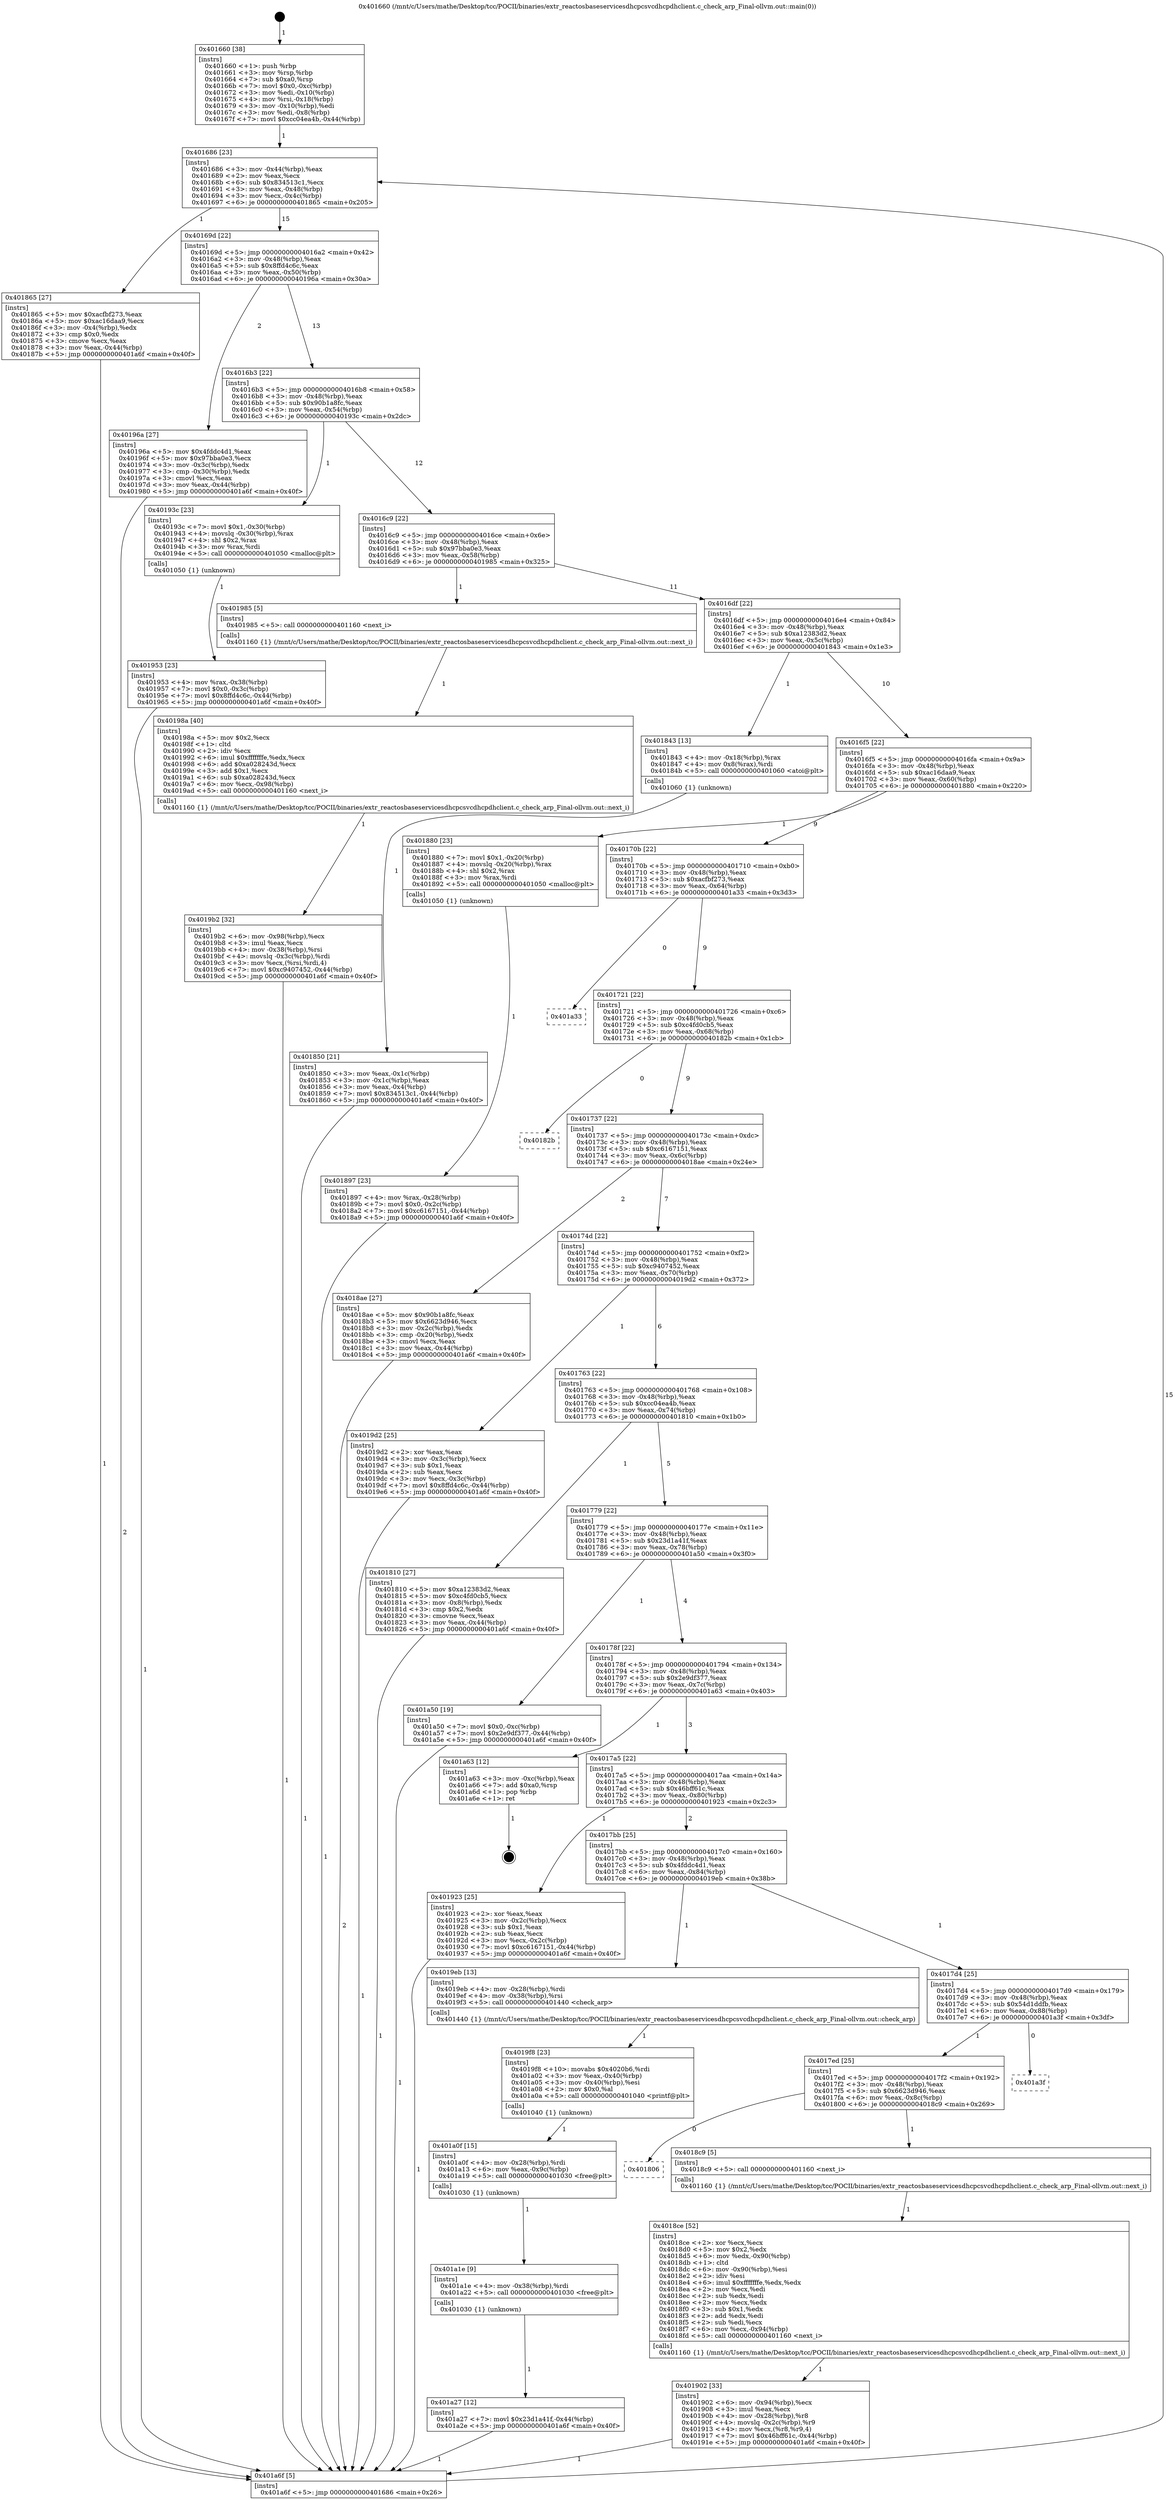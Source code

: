 digraph "0x401660" {
  label = "0x401660 (/mnt/c/Users/mathe/Desktop/tcc/POCII/binaries/extr_reactosbaseservicesdhcpcsvcdhcpdhclient.c_check_arp_Final-ollvm.out::main(0))"
  labelloc = "t"
  node[shape=record]

  Entry [label="",width=0.3,height=0.3,shape=circle,fillcolor=black,style=filled]
  "0x401686" [label="{
     0x401686 [23]\l
     | [instrs]\l
     &nbsp;&nbsp;0x401686 \<+3\>: mov -0x44(%rbp),%eax\l
     &nbsp;&nbsp;0x401689 \<+2\>: mov %eax,%ecx\l
     &nbsp;&nbsp;0x40168b \<+6\>: sub $0x834513c1,%ecx\l
     &nbsp;&nbsp;0x401691 \<+3\>: mov %eax,-0x48(%rbp)\l
     &nbsp;&nbsp;0x401694 \<+3\>: mov %ecx,-0x4c(%rbp)\l
     &nbsp;&nbsp;0x401697 \<+6\>: je 0000000000401865 \<main+0x205\>\l
  }"]
  "0x401865" [label="{
     0x401865 [27]\l
     | [instrs]\l
     &nbsp;&nbsp;0x401865 \<+5\>: mov $0xacfbf273,%eax\l
     &nbsp;&nbsp;0x40186a \<+5\>: mov $0xac16daa9,%ecx\l
     &nbsp;&nbsp;0x40186f \<+3\>: mov -0x4(%rbp),%edx\l
     &nbsp;&nbsp;0x401872 \<+3\>: cmp $0x0,%edx\l
     &nbsp;&nbsp;0x401875 \<+3\>: cmove %ecx,%eax\l
     &nbsp;&nbsp;0x401878 \<+3\>: mov %eax,-0x44(%rbp)\l
     &nbsp;&nbsp;0x40187b \<+5\>: jmp 0000000000401a6f \<main+0x40f\>\l
  }"]
  "0x40169d" [label="{
     0x40169d [22]\l
     | [instrs]\l
     &nbsp;&nbsp;0x40169d \<+5\>: jmp 00000000004016a2 \<main+0x42\>\l
     &nbsp;&nbsp;0x4016a2 \<+3\>: mov -0x48(%rbp),%eax\l
     &nbsp;&nbsp;0x4016a5 \<+5\>: sub $0x8ffd4c6c,%eax\l
     &nbsp;&nbsp;0x4016aa \<+3\>: mov %eax,-0x50(%rbp)\l
     &nbsp;&nbsp;0x4016ad \<+6\>: je 000000000040196a \<main+0x30a\>\l
  }"]
  Exit [label="",width=0.3,height=0.3,shape=circle,fillcolor=black,style=filled,peripheries=2]
  "0x40196a" [label="{
     0x40196a [27]\l
     | [instrs]\l
     &nbsp;&nbsp;0x40196a \<+5\>: mov $0x4fddc4d1,%eax\l
     &nbsp;&nbsp;0x40196f \<+5\>: mov $0x97bba0e3,%ecx\l
     &nbsp;&nbsp;0x401974 \<+3\>: mov -0x3c(%rbp),%edx\l
     &nbsp;&nbsp;0x401977 \<+3\>: cmp -0x30(%rbp),%edx\l
     &nbsp;&nbsp;0x40197a \<+3\>: cmovl %ecx,%eax\l
     &nbsp;&nbsp;0x40197d \<+3\>: mov %eax,-0x44(%rbp)\l
     &nbsp;&nbsp;0x401980 \<+5\>: jmp 0000000000401a6f \<main+0x40f\>\l
  }"]
  "0x4016b3" [label="{
     0x4016b3 [22]\l
     | [instrs]\l
     &nbsp;&nbsp;0x4016b3 \<+5\>: jmp 00000000004016b8 \<main+0x58\>\l
     &nbsp;&nbsp;0x4016b8 \<+3\>: mov -0x48(%rbp),%eax\l
     &nbsp;&nbsp;0x4016bb \<+5\>: sub $0x90b1a8fc,%eax\l
     &nbsp;&nbsp;0x4016c0 \<+3\>: mov %eax,-0x54(%rbp)\l
     &nbsp;&nbsp;0x4016c3 \<+6\>: je 000000000040193c \<main+0x2dc\>\l
  }"]
  "0x401a27" [label="{
     0x401a27 [12]\l
     | [instrs]\l
     &nbsp;&nbsp;0x401a27 \<+7\>: movl $0x23d1a41f,-0x44(%rbp)\l
     &nbsp;&nbsp;0x401a2e \<+5\>: jmp 0000000000401a6f \<main+0x40f\>\l
  }"]
  "0x40193c" [label="{
     0x40193c [23]\l
     | [instrs]\l
     &nbsp;&nbsp;0x40193c \<+7\>: movl $0x1,-0x30(%rbp)\l
     &nbsp;&nbsp;0x401943 \<+4\>: movslq -0x30(%rbp),%rax\l
     &nbsp;&nbsp;0x401947 \<+4\>: shl $0x2,%rax\l
     &nbsp;&nbsp;0x40194b \<+3\>: mov %rax,%rdi\l
     &nbsp;&nbsp;0x40194e \<+5\>: call 0000000000401050 \<malloc@plt\>\l
     | [calls]\l
     &nbsp;&nbsp;0x401050 \{1\} (unknown)\l
  }"]
  "0x4016c9" [label="{
     0x4016c9 [22]\l
     | [instrs]\l
     &nbsp;&nbsp;0x4016c9 \<+5\>: jmp 00000000004016ce \<main+0x6e\>\l
     &nbsp;&nbsp;0x4016ce \<+3\>: mov -0x48(%rbp),%eax\l
     &nbsp;&nbsp;0x4016d1 \<+5\>: sub $0x97bba0e3,%eax\l
     &nbsp;&nbsp;0x4016d6 \<+3\>: mov %eax,-0x58(%rbp)\l
     &nbsp;&nbsp;0x4016d9 \<+6\>: je 0000000000401985 \<main+0x325\>\l
  }"]
  "0x401a1e" [label="{
     0x401a1e [9]\l
     | [instrs]\l
     &nbsp;&nbsp;0x401a1e \<+4\>: mov -0x38(%rbp),%rdi\l
     &nbsp;&nbsp;0x401a22 \<+5\>: call 0000000000401030 \<free@plt\>\l
     | [calls]\l
     &nbsp;&nbsp;0x401030 \{1\} (unknown)\l
  }"]
  "0x401985" [label="{
     0x401985 [5]\l
     | [instrs]\l
     &nbsp;&nbsp;0x401985 \<+5\>: call 0000000000401160 \<next_i\>\l
     | [calls]\l
     &nbsp;&nbsp;0x401160 \{1\} (/mnt/c/Users/mathe/Desktop/tcc/POCII/binaries/extr_reactosbaseservicesdhcpcsvcdhcpdhclient.c_check_arp_Final-ollvm.out::next_i)\l
  }"]
  "0x4016df" [label="{
     0x4016df [22]\l
     | [instrs]\l
     &nbsp;&nbsp;0x4016df \<+5\>: jmp 00000000004016e4 \<main+0x84\>\l
     &nbsp;&nbsp;0x4016e4 \<+3\>: mov -0x48(%rbp),%eax\l
     &nbsp;&nbsp;0x4016e7 \<+5\>: sub $0xa12383d2,%eax\l
     &nbsp;&nbsp;0x4016ec \<+3\>: mov %eax,-0x5c(%rbp)\l
     &nbsp;&nbsp;0x4016ef \<+6\>: je 0000000000401843 \<main+0x1e3\>\l
  }"]
  "0x401a0f" [label="{
     0x401a0f [15]\l
     | [instrs]\l
     &nbsp;&nbsp;0x401a0f \<+4\>: mov -0x28(%rbp),%rdi\l
     &nbsp;&nbsp;0x401a13 \<+6\>: mov %eax,-0x9c(%rbp)\l
     &nbsp;&nbsp;0x401a19 \<+5\>: call 0000000000401030 \<free@plt\>\l
     | [calls]\l
     &nbsp;&nbsp;0x401030 \{1\} (unknown)\l
  }"]
  "0x401843" [label="{
     0x401843 [13]\l
     | [instrs]\l
     &nbsp;&nbsp;0x401843 \<+4\>: mov -0x18(%rbp),%rax\l
     &nbsp;&nbsp;0x401847 \<+4\>: mov 0x8(%rax),%rdi\l
     &nbsp;&nbsp;0x40184b \<+5\>: call 0000000000401060 \<atoi@plt\>\l
     | [calls]\l
     &nbsp;&nbsp;0x401060 \{1\} (unknown)\l
  }"]
  "0x4016f5" [label="{
     0x4016f5 [22]\l
     | [instrs]\l
     &nbsp;&nbsp;0x4016f5 \<+5\>: jmp 00000000004016fa \<main+0x9a\>\l
     &nbsp;&nbsp;0x4016fa \<+3\>: mov -0x48(%rbp),%eax\l
     &nbsp;&nbsp;0x4016fd \<+5\>: sub $0xac16daa9,%eax\l
     &nbsp;&nbsp;0x401702 \<+3\>: mov %eax,-0x60(%rbp)\l
     &nbsp;&nbsp;0x401705 \<+6\>: je 0000000000401880 \<main+0x220\>\l
  }"]
  "0x4019f8" [label="{
     0x4019f8 [23]\l
     | [instrs]\l
     &nbsp;&nbsp;0x4019f8 \<+10\>: movabs $0x4020b6,%rdi\l
     &nbsp;&nbsp;0x401a02 \<+3\>: mov %eax,-0x40(%rbp)\l
     &nbsp;&nbsp;0x401a05 \<+3\>: mov -0x40(%rbp),%esi\l
     &nbsp;&nbsp;0x401a08 \<+2\>: mov $0x0,%al\l
     &nbsp;&nbsp;0x401a0a \<+5\>: call 0000000000401040 \<printf@plt\>\l
     | [calls]\l
     &nbsp;&nbsp;0x401040 \{1\} (unknown)\l
  }"]
  "0x401880" [label="{
     0x401880 [23]\l
     | [instrs]\l
     &nbsp;&nbsp;0x401880 \<+7\>: movl $0x1,-0x20(%rbp)\l
     &nbsp;&nbsp;0x401887 \<+4\>: movslq -0x20(%rbp),%rax\l
     &nbsp;&nbsp;0x40188b \<+4\>: shl $0x2,%rax\l
     &nbsp;&nbsp;0x40188f \<+3\>: mov %rax,%rdi\l
     &nbsp;&nbsp;0x401892 \<+5\>: call 0000000000401050 \<malloc@plt\>\l
     | [calls]\l
     &nbsp;&nbsp;0x401050 \{1\} (unknown)\l
  }"]
  "0x40170b" [label="{
     0x40170b [22]\l
     | [instrs]\l
     &nbsp;&nbsp;0x40170b \<+5\>: jmp 0000000000401710 \<main+0xb0\>\l
     &nbsp;&nbsp;0x401710 \<+3\>: mov -0x48(%rbp),%eax\l
     &nbsp;&nbsp;0x401713 \<+5\>: sub $0xacfbf273,%eax\l
     &nbsp;&nbsp;0x401718 \<+3\>: mov %eax,-0x64(%rbp)\l
     &nbsp;&nbsp;0x40171b \<+6\>: je 0000000000401a33 \<main+0x3d3\>\l
  }"]
  "0x4019b2" [label="{
     0x4019b2 [32]\l
     | [instrs]\l
     &nbsp;&nbsp;0x4019b2 \<+6\>: mov -0x98(%rbp),%ecx\l
     &nbsp;&nbsp;0x4019b8 \<+3\>: imul %eax,%ecx\l
     &nbsp;&nbsp;0x4019bb \<+4\>: mov -0x38(%rbp),%rsi\l
     &nbsp;&nbsp;0x4019bf \<+4\>: movslq -0x3c(%rbp),%rdi\l
     &nbsp;&nbsp;0x4019c3 \<+3\>: mov %ecx,(%rsi,%rdi,4)\l
     &nbsp;&nbsp;0x4019c6 \<+7\>: movl $0xc9407452,-0x44(%rbp)\l
     &nbsp;&nbsp;0x4019cd \<+5\>: jmp 0000000000401a6f \<main+0x40f\>\l
  }"]
  "0x401a33" [label="{
     0x401a33\l
  }", style=dashed]
  "0x401721" [label="{
     0x401721 [22]\l
     | [instrs]\l
     &nbsp;&nbsp;0x401721 \<+5\>: jmp 0000000000401726 \<main+0xc6\>\l
     &nbsp;&nbsp;0x401726 \<+3\>: mov -0x48(%rbp),%eax\l
     &nbsp;&nbsp;0x401729 \<+5\>: sub $0xc4fd0cb5,%eax\l
     &nbsp;&nbsp;0x40172e \<+3\>: mov %eax,-0x68(%rbp)\l
     &nbsp;&nbsp;0x401731 \<+6\>: je 000000000040182b \<main+0x1cb\>\l
  }"]
  "0x40198a" [label="{
     0x40198a [40]\l
     | [instrs]\l
     &nbsp;&nbsp;0x40198a \<+5\>: mov $0x2,%ecx\l
     &nbsp;&nbsp;0x40198f \<+1\>: cltd\l
     &nbsp;&nbsp;0x401990 \<+2\>: idiv %ecx\l
     &nbsp;&nbsp;0x401992 \<+6\>: imul $0xfffffffe,%edx,%ecx\l
     &nbsp;&nbsp;0x401998 \<+6\>: add $0xa028243d,%ecx\l
     &nbsp;&nbsp;0x40199e \<+3\>: add $0x1,%ecx\l
     &nbsp;&nbsp;0x4019a1 \<+6\>: sub $0xa028243d,%ecx\l
     &nbsp;&nbsp;0x4019a7 \<+6\>: mov %ecx,-0x98(%rbp)\l
     &nbsp;&nbsp;0x4019ad \<+5\>: call 0000000000401160 \<next_i\>\l
     | [calls]\l
     &nbsp;&nbsp;0x401160 \{1\} (/mnt/c/Users/mathe/Desktop/tcc/POCII/binaries/extr_reactosbaseservicesdhcpcsvcdhcpdhclient.c_check_arp_Final-ollvm.out::next_i)\l
  }"]
  "0x40182b" [label="{
     0x40182b\l
  }", style=dashed]
  "0x401737" [label="{
     0x401737 [22]\l
     | [instrs]\l
     &nbsp;&nbsp;0x401737 \<+5\>: jmp 000000000040173c \<main+0xdc\>\l
     &nbsp;&nbsp;0x40173c \<+3\>: mov -0x48(%rbp),%eax\l
     &nbsp;&nbsp;0x40173f \<+5\>: sub $0xc6167151,%eax\l
     &nbsp;&nbsp;0x401744 \<+3\>: mov %eax,-0x6c(%rbp)\l
     &nbsp;&nbsp;0x401747 \<+6\>: je 00000000004018ae \<main+0x24e\>\l
  }"]
  "0x401953" [label="{
     0x401953 [23]\l
     | [instrs]\l
     &nbsp;&nbsp;0x401953 \<+4\>: mov %rax,-0x38(%rbp)\l
     &nbsp;&nbsp;0x401957 \<+7\>: movl $0x0,-0x3c(%rbp)\l
     &nbsp;&nbsp;0x40195e \<+7\>: movl $0x8ffd4c6c,-0x44(%rbp)\l
     &nbsp;&nbsp;0x401965 \<+5\>: jmp 0000000000401a6f \<main+0x40f\>\l
  }"]
  "0x4018ae" [label="{
     0x4018ae [27]\l
     | [instrs]\l
     &nbsp;&nbsp;0x4018ae \<+5\>: mov $0x90b1a8fc,%eax\l
     &nbsp;&nbsp;0x4018b3 \<+5\>: mov $0x6623d946,%ecx\l
     &nbsp;&nbsp;0x4018b8 \<+3\>: mov -0x2c(%rbp),%edx\l
     &nbsp;&nbsp;0x4018bb \<+3\>: cmp -0x20(%rbp),%edx\l
     &nbsp;&nbsp;0x4018be \<+3\>: cmovl %ecx,%eax\l
     &nbsp;&nbsp;0x4018c1 \<+3\>: mov %eax,-0x44(%rbp)\l
     &nbsp;&nbsp;0x4018c4 \<+5\>: jmp 0000000000401a6f \<main+0x40f\>\l
  }"]
  "0x40174d" [label="{
     0x40174d [22]\l
     | [instrs]\l
     &nbsp;&nbsp;0x40174d \<+5\>: jmp 0000000000401752 \<main+0xf2\>\l
     &nbsp;&nbsp;0x401752 \<+3\>: mov -0x48(%rbp),%eax\l
     &nbsp;&nbsp;0x401755 \<+5\>: sub $0xc9407452,%eax\l
     &nbsp;&nbsp;0x40175a \<+3\>: mov %eax,-0x70(%rbp)\l
     &nbsp;&nbsp;0x40175d \<+6\>: je 00000000004019d2 \<main+0x372\>\l
  }"]
  "0x401902" [label="{
     0x401902 [33]\l
     | [instrs]\l
     &nbsp;&nbsp;0x401902 \<+6\>: mov -0x94(%rbp),%ecx\l
     &nbsp;&nbsp;0x401908 \<+3\>: imul %eax,%ecx\l
     &nbsp;&nbsp;0x40190b \<+4\>: mov -0x28(%rbp),%r8\l
     &nbsp;&nbsp;0x40190f \<+4\>: movslq -0x2c(%rbp),%r9\l
     &nbsp;&nbsp;0x401913 \<+4\>: mov %ecx,(%r8,%r9,4)\l
     &nbsp;&nbsp;0x401917 \<+7\>: movl $0x46bff61c,-0x44(%rbp)\l
     &nbsp;&nbsp;0x40191e \<+5\>: jmp 0000000000401a6f \<main+0x40f\>\l
  }"]
  "0x4019d2" [label="{
     0x4019d2 [25]\l
     | [instrs]\l
     &nbsp;&nbsp;0x4019d2 \<+2\>: xor %eax,%eax\l
     &nbsp;&nbsp;0x4019d4 \<+3\>: mov -0x3c(%rbp),%ecx\l
     &nbsp;&nbsp;0x4019d7 \<+3\>: sub $0x1,%eax\l
     &nbsp;&nbsp;0x4019da \<+2\>: sub %eax,%ecx\l
     &nbsp;&nbsp;0x4019dc \<+3\>: mov %ecx,-0x3c(%rbp)\l
     &nbsp;&nbsp;0x4019df \<+7\>: movl $0x8ffd4c6c,-0x44(%rbp)\l
     &nbsp;&nbsp;0x4019e6 \<+5\>: jmp 0000000000401a6f \<main+0x40f\>\l
  }"]
  "0x401763" [label="{
     0x401763 [22]\l
     | [instrs]\l
     &nbsp;&nbsp;0x401763 \<+5\>: jmp 0000000000401768 \<main+0x108\>\l
     &nbsp;&nbsp;0x401768 \<+3\>: mov -0x48(%rbp),%eax\l
     &nbsp;&nbsp;0x40176b \<+5\>: sub $0xcc04ea4b,%eax\l
     &nbsp;&nbsp;0x401770 \<+3\>: mov %eax,-0x74(%rbp)\l
     &nbsp;&nbsp;0x401773 \<+6\>: je 0000000000401810 \<main+0x1b0\>\l
  }"]
  "0x4018ce" [label="{
     0x4018ce [52]\l
     | [instrs]\l
     &nbsp;&nbsp;0x4018ce \<+2\>: xor %ecx,%ecx\l
     &nbsp;&nbsp;0x4018d0 \<+5\>: mov $0x2,%edx\l
     &nbsp;&nbsp;0x4018d5 \<+6\>: mov %edx,-0x90(%rbp)\l
     &nbsp;&nbsp;0x4018db \<+1\>: cltd\l
     &nbsp;&nbsp;0x4018dc \<+6\>: mov -0x90(%rbp),%esi\l
     &nbsp;&nbsp;0x4018e2 \<+2\>: idiv %esi\l
     &nbsp;&nbsp;0x4018e4 \<+6\>: imul $0xfffffffe,%edx,%edx\l
     &nbsp;&nbsp;0x4018ea \<+2\>: mov %ecx,%edi\l
     &nbsp;&nbsp;0x4018ec \<+2\>: sub %edx,%edi\l
     &nbsp;&nbsp;0x4018ee \<+2\>: mov %ecx,%edx\l
     &nbsp;&nbsp;0x4018f0 \<+3\>: sub $0x1,%edx\l
     &nbsp;&nbsp;0x4018f3 \<+2\>: add %edx,%edi\l
     &nbsp;&nbsp;0x4018f5 \<+2\>: sub %edi,%ecx\l
     &nbsp;&nbsp;0x4018f7 \<+6\>: mov %ecx,-0x94(%rbp)\l
     &nbsp;&nbsp;0x4018fd \<+5\>: call 0000000000401160 \<next_i\>\l
     | [calls]\l
     &nbsp;&nbsp;0x401160 \{1\} (/mnt/c/Users/mathe/Desktop/tcc/POCII/binaries/extr_reactosbaseservicesdhcpcsvcdhcpdhclient.c_check_arp_Final-ollvm.out::next_i)\l
  }"]
  "0x401810" [label="{
     0x401810 [27]\l
     | [instrs]\l
     &nbsp;&nbsp;0x401810 \<+5\>: mov $0xa12383d2,%eax\l
     &nbsp;&nbsp;0x401815 \<+5\>: mov $0xc4fd0cb5,%ecx\l
     &nbsp;&nbsp;0x40181a \<+3\>: mov -0x8(%rbp),%edx\l
     &nbsp;&nbsp;0x40181d \<+3\>: cmp $0x2,%edx\l
     &nbsp;&nbsp;0x401820 \<+3\>: cmovne %ecx,%eax\l
     &nbsp;&nbsp;0x401823 \<+3\>: mov %eax,-0x44(%rbp)\l
     &nbsp;&nbsp;0x401826 \<+5\>: jmp 0000000000401a6f \<main+0x40f\>\l
  }"]
  "0x401779" [label="{
     0x401779 [22]\l
     | [instrs]\l
     &nbsp;&nbsp;0x401779 \<+5\>: jmp 000000000040177e \<main+0x11e\>\l
     &nbsp;&nbsp;0x40177e \<+3\>: mov -0x48(%rbp),%eax\l
     &nbsp;&nbsp;0x401781 \<+5\>: sub $0x23d1a41f,%eax\l
     &nbsp;&nbsp;0x401786 \<+3\>: mov %eax,-0x78(%rbp)\l
     &nbsp;&nbsp;0x401789 \<+6\>: je 0000000000401a50 \<main+0x3f0\>\l
  }"]
  "0x401a6f" [label="{
     0x401a6f [5]\l
     | [instrs]\l
     &nbsp;&nbsp;0x401a6f \<+5\>: jmp 0000000000401686 \<main+0x26\>\l
  }"]
  "0x401660" [label="{
     0x401660 [38]\l
     | [instrs]\l
     &nbsp;&nbsp;0x401660 \<+1\>: push %rbp\l
     &nbsp;&nbsp;0x401661 \<+3\>: mov %rsp,%rbp\l
     &nbsp;&nbsp;0x401664 \<+7\>: sub $0xa0,%rsp\l
     &nbsp;&nbsp;0x40166b \<+7\>: movl $0x0,-0xc(%rbp)\l
     &nbsp;&nbsp;0x401672 \<+3\>: mov %edi,-0x10(%rbp)\l
     &nbsp;&nbsp;0x401675 \<+4\>: mov %rsi,-0x18(%rbp)\l
     &nbsp;&nbsp;0x401679 \<+3\>: mov -0x10(%rbp),%edi\l
     &nbsp;&nbsp;0x40167c \<+3\>: mov %edi,-0x8(%rbp)\l
     &nbsp;&nbsp;0x40167f \<+7\>: movl $0xcc04ea4b,-0x44(%rbp)\l
  }"]
  "0x401850" [label="{
     0x401850 [21]\l
     | [instrs]\l
     &nbsp;&nbsp;0x401850 \<+3\>: mov %eax,-0x1c(%rbp)\l
     &nbsp;&nbsp;0x401853 \<+3\>: mov -0x1c(%rbp),%eax\l
     &nbsp;&nbsp;0x401856 \<+3\>: mov %eax,-0x4(%rbp)\l
     &nbsp;&nbsp;0x401859 \<+7\>: movl $0x834513c1,-0x44(%rbp)\l
     &nbsp;&nbsp;0x401860 \<+5\>: jmp 0000000000401a6f \<main+0x40f\>\l
  }"]
  "0x401897" [label="{
     0x401897 [23]\l
     | [instrs]\l
     &nbsp;&nbsp;0x401897 \<+4\>: mov %rax,-0x28(%rbp)\l
     &nbsp;&nbsp;0x40189b \<+7\>: movl $0x0,-0x2c(%rbp)\l
     &nbsp;&nbsp;0x4018a2 \<+7\>: movl $0xc6167151,-0x44(%rbp)\l
     &nbsp;&nbsp;0x4018a9 \<+5\>: jmp 0000000000401a6f \<main+0x40f\>\l
  }"]
  "0x401806" [label="{
     0x401806\l
  }", style=dashed]
  "0x401a50" [label="{
     0x401a50 [19]\l
     | [instrs]\l
     &nbsp;&nbsp;0x401a50 \<+7\>: movl $0x0,-0xc(%rbp)\l
     &nbsp;&nbsp;0x401a57 \<+7\>: movl $0x2e9df377,-0x44(%rbp)\l
     &nbsp;&nbsp;0x401a5e \<+5\>: jmp 0000000000401a6f \<main+0x40f\>\l
  }"]
  "0x40178f" [label="{
     0x40178f [22]\l
     | [instrs]\l
     &nbsp;&nbsp;0x40178f \<+5\>: jmp 0000000000401794 \<main+0x134\>\l
     &nbsp;&nbsp;0x401794 \<+3\>: mov -0x48(%rbp),%eax\l
     &nbsp;&nbsp;0x401797 \<+5\>: sub $0x2e9df377,%eax\l
     &nbsp;&nbsp;0x40179c \<+3\>: mov %eax,-0x7c(%rbp)\l
     &nbsp;&nbsp;0x40179f \<+6\>: je 0000000000401a63 \<main+0x403\>\l
  }"]
  "0x4018c9" [label="{
     0x4018c9 [5]\l
     | [instrs]\l
     &nbsp;&nbsp;0x4018c9 \<+5\>: call 0000000000401160 \<next_i\>\l
     | [calls]\l
     &nbsp;&nbsp;0x401160 \{1\} (/mnt/c/Users/mathe/Desktop/tcc/POCII/binaries/extr_reactosbaseservicesdhcpcsvcdhcpdhclient.c_check_arp_Final-ollvm.out::next_i)\l
  }"]
  "0x401a63" [label="{
     0x401a63 [12]\l
     | [instrs]\l
     &nbsp;&nbsp;0x401a63 \<+3\>: mov -0xc(%rbp),%eax\l
     &nbsp;&nbsp;0x401a66 \<+7\>: add $0xa0,%rsp\l
     &nbsp;&nbsp;0x401a6d \<+1\>: pop %rbp\l
     &nbsp;&nbsp;0x401a6e \<+1\>: ret\l
  }"]
  "0x4017a5" [label="{
     0x4017a5 [22]\l
     | [instrs]\l
     &nbsp;&nbsp;0x4017a5 \<+5\>: jmp 00000000004017aa \<main+0x14a\>\l
     &nbsp;&nbsp;0x4017aa \<+3\>: mov -0x48(%rbp),%eax\l
     &nbsp;&nbsp;0x4017ad \<+5\>: sub $0x46bff61c,%eax\l
     &nbsp;&nbsp;0x4017b2 \<+3\>: mov %eax,-0x80(%rbp)\l
     &nbsp;&nbsp;0x4017b5 \<+6\>: je 0000000000401923 \<main+0x2c3\>\l
  }"]
  "0x4017ed" [label="{
     0x4017ed [25]\l
     | [instrs]\l
     &nbsp;&nbsp;0x4017ed \<+5\>: jmp 00000000004017f2 \<main+0x192\>\l
     &nbsp;&nbsp;0x4017f2 \<+3\>: mov -0x48(%rbp),%eax\l
     &nbsp;&nbsp;0x4017f5 \<+5\>: sub $0x6623d946,%eax\l
     &nbsp;&nbsp;0x4017fa \<+6\>: mov %eax,-0x8c(%rbp)\l
     &nbsp;&nbsp;0x401800 \<+6\>: je 00000000004018c9 \<main+0x269\>\l
  }"]
  "0x401923" [label="{
     0x401923 [25]\l
     | [instrs]\l
     &nbsp;&nbsp;0x401923 \<+2\>: xor %eax,%eax\l
     &nbsp;&nbsp;0x401925 \<+3\>: mov -0x2c(%rbp),%ecx\l
     &nbsp;&nbsp;0x401928 \<+3\>: sub $0x1,%eax\l
     &nbsp;&nbsp;0x40192b \<+2\>: sub %eax,%ecx\l
     &nbsp;&nbsp;0x40192d \<+3\>: mov %ecx,-0x2c(%rbp)\l
     &nbsp;&nbsp;0x401930 \<+7\>: movl $0xc6167151,-0x44(%rbp)\l
     &nbsp;&nbsp;0x401937 \<+5\>: jmp 0000000000401a6f \<main+0x40f\>\l
  }"]
  "0x4017bb" [label="{
     0x4017bb [25]\l
     | [instrs]\l
     &nbsp;&nbsp;0x4017bb \<+5\>: jmp 00000000004017c0 \<main+0x160\>\l
     &nbsp;&nbsp;0x4017c0 \<+3\>: mov -0x48(%rbp),%eax\l
     &nbsp;&nbsp;0x4017c3 \<+5\>: sub $0x4fddc4d1,%eax\l
     &nbsp;&nbsp;0x4017c8 \<+6\>: mov %eax,-0x84(%rbp)\l
     &nbsp;&nbsp;0x4017ce \<+6\>: je 00000000004019eb \<main+0x38b\>\l
  }"]
  "0x401a3f" [label="{
     0x401a3f\l
  }", style=dashed]
  "0x4019eb" [label="{
     0x4019eb [13]\l
     | [instrs]\l
     &nbsp;&nbsp;0x4019eb \<+4\>: mov -0x28(%rbp),%rdi\l
     &nbsp;&nbsp;0x4019ef \<+4\>: mov -0x38(%rbp),%rsi\l
     &nbsp;&nbsp;0x4019f3 \<+5\>: call 0000000000401440 \<check_arp\>\l
     | [calls]\l
     &nbsp;&nbsp;0x401440 \{1\} (/mnt/c/Users/mathe/Desktop/tcc/POCII/binaries/extr_reactosbaseservicesdhcpcsvcdhcpdhclient.c_check_arp_Final-ollvm.out::check_arp)\l
  }"]
  "0x4017d4" [label="{
     0x4017d4 [25]\l
     | [instrs]\l
     &nbsp;&nbsp;0x4017d4 \<+5\>: jmp 00000000004017d9 \<main+0x179\>\l
     &nbsp;&nbsp;0x4017d9 \<+3\>: mov -0x48(%rbp),%eax\l
     &nbsp;&nbsp;0x4017dc \<+5\>: sub $0x54d1ddfb,%eax\l
     &nbsp;&nbsp;0x4017e1 \<+6\>: mov %eax,-0x88(%rbp)\l
     &nbsp;&nbsp;0x4017e7 \<+6\>: je 0000000000401a3f \<main+0x3df\>\l
  }"]
  Entry -> "0x401660" [label=" 1"]
  "0x401686" -> "0x401865" [label=" 1"]
  "0x401686" -> "0x40169d" [label=" 15"]
  "0x401a63" -> Exit [label=" 1"]
  "0x40169d" -> "0x40196a" [label=" 2"]
  "0x40169d" -> "0x4016b3" [label=" 13"]
  "0x401a50" -> "0x401a6f" [label=" 1"]
  "0x4016b3" -> "0x40193c" [label=" 1"]
  "0x4016b3" -> "0x4016c9" [label=" 12"]
  "0x401a27" -> "0x401a6f" [label=" 1"]
  "0x4016c9" -> "0x401985" [label=" 1"]
  "0x4016c9" -> "0x4016df" [label=" 11"]
  "0x401a1e" -> "0x401a27" [label=" 1"]
  "0x4016df" -> "0x401843" [label=" 1"]
  "0x4016df" -> "0x4016f5" [label=" 10"]
  "0x401a0f" -> "0x401a1e" [label=" 1"]
  "0x4016f5" -> "0x401880" [label=" 1"]
  "0x4016f5" -> "0x40170b" [label=" 9"]
  "0x4019f8" -> "0x401a0f" [label=" 1"]
  "0x40170b" -> "0x401a33" [label=" 0"]
  "0x40170b" -> "0x401721" [label=" 9"]
  "0x4019eb" -> "0x4019f8" [label=" 1"]
  "0x401721" -> "0x40182b" [label=" 0"]
  "0x401721" -> "0x401737" [label=" 9"]
  "0x4019d2" -> "0x401a6f" [label=" 1"]
  "0x401737" -> "0x4018ae" [label=" 2"]
  "0x401737" -> "0x40174d" [label=" 7"]
  "0x4019b2" -> "0x401a6f" [label=" 1"]
  "0x40174d" -> "0x4019d2" [label=" 1"]
  "0x40174d" -> "0x401763" [label=" 6"]
  "0x40198a" -> "0x4019b2" [label=" 1"]
  "0x401763" -> "0x401810" [label=" 1"]
  "0x401763" -> "0x401779" [label=" 5"]
  "0x401810" -> "0x401a6f" [label=" 1"]
  "0x401660" -> "0x401686" [label=" 1"]
  "0x401a6f" -> "0x401686" [label=" 15"]
  "0x401843" -> "0x401850" [label=" 1"]
  "0x401850" -> "0x401a6f" [label=" 1"]
  "0x401865" -> "0x401a6f" [label=" 1"]
  "0x401880" -> "0x401897" [label=" 1"]
  "0x401897" -> "0x401a6f" [label=" 1"]
  "0x4018ae" -> "0x401a6f" [label=" 2"]
  "0x401985" -> "0x40198a" [label=" 1"]
  "0x401779" -> "0x401a50" [label=" 1"]
  "0x401779" -> "0x40178f" [label=" 4"]
  "0x40196a" -> "0x401a6f" [label=" 2"]
  "0x40178f" -> "0x401a63" [label=" 1"]
  "0x40178f" -> "0x4017a5" [label=" 3"]
  "0x401953" -> "0x401a6f" [label=" 1"]
  "0x4017a5" -> "0x401923" [label=" 1"]
  "0x4017a5" -> "0x4017bb" [label=" 2"]
  "0x401923" -> "0x401a6f" [label=" 1"]
  "0x4017bb" -> "0x4019eb" [label=" 1"]
  "0x4017bb" -> "0x4017d4" [label=" 1"]
  "0x401902" -> "0x401a6f" [label=" 1"]
  "0x4017d4" -> "0x401a3f" [label=" 0"]
  "0x4017d4" -> "0x4017ed" [label=" 1"]
  "0x40193c" -> "0x401953" [label=" 1"]
  "0x4017ed" -> "0x4018c9" [label=" 1"]
  "0x4017ed" -> "0x401806" [label=" 0"]
  "0x4018c9" -> "0x4018ce" [label=" 1"]
  "0x4018ce" -> "0x401902" [label=" 1"]
}
